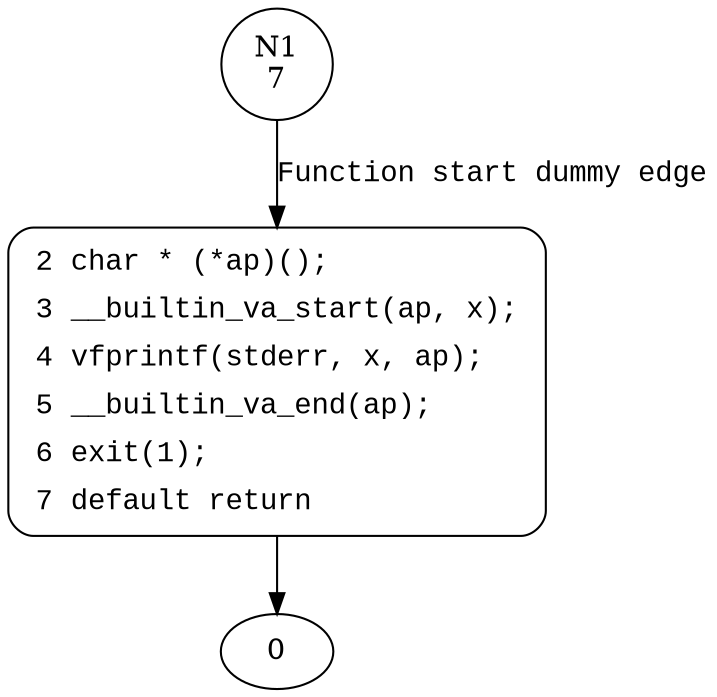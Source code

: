 digraph fatal {
1 [shape="circle" label="N1\n7"]
2 [shape="circle" label="N2\n6"]
2 [style="filled,bold" penwidth="1" fillcolor="white" fontname="Courier New" shape="Mrecord" label=<<table border="0" cellborder="0" cellpadding="3" bgcolor="white"><tr><td align="right">2</td><td align="left">char * (*ap)();</td></tr><tr><td align="right">3</td><td align="left">__builtin_va_start(ap, x);</td></tr><tr><td align="right">4</td><td align="left">vfprintf(stderr, x, ap);</td></tr><tr><td align="right">5</td><td align="left">__builtin_va_end(ap);</td></tr><tr><td align="right">6</td><td align="left">exit(1);</td></tr><tr><td align="right">7</td><td align="left">default return</td></tr></table>>]
2 -> 0[label=""]
1 -> 2 [label="Function start dummy edge" fontname="Courier New"]
}